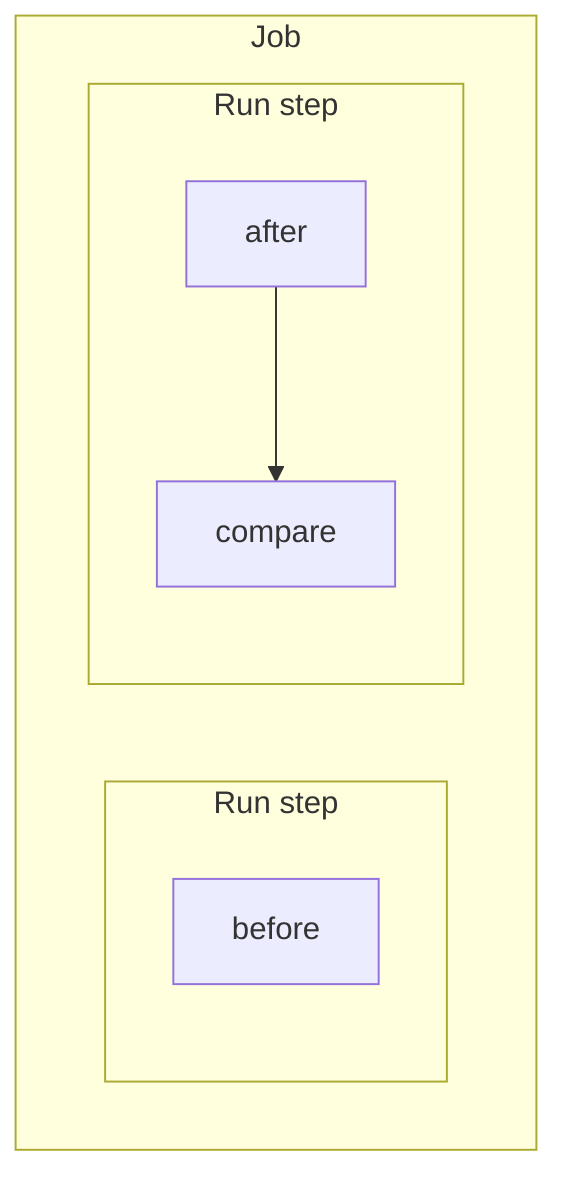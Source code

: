 graph TD
subgraph Job
  subgraph Run step
    A[before]
  end
  subgraph Run step
    B[after] --> C[compare]
  end
end